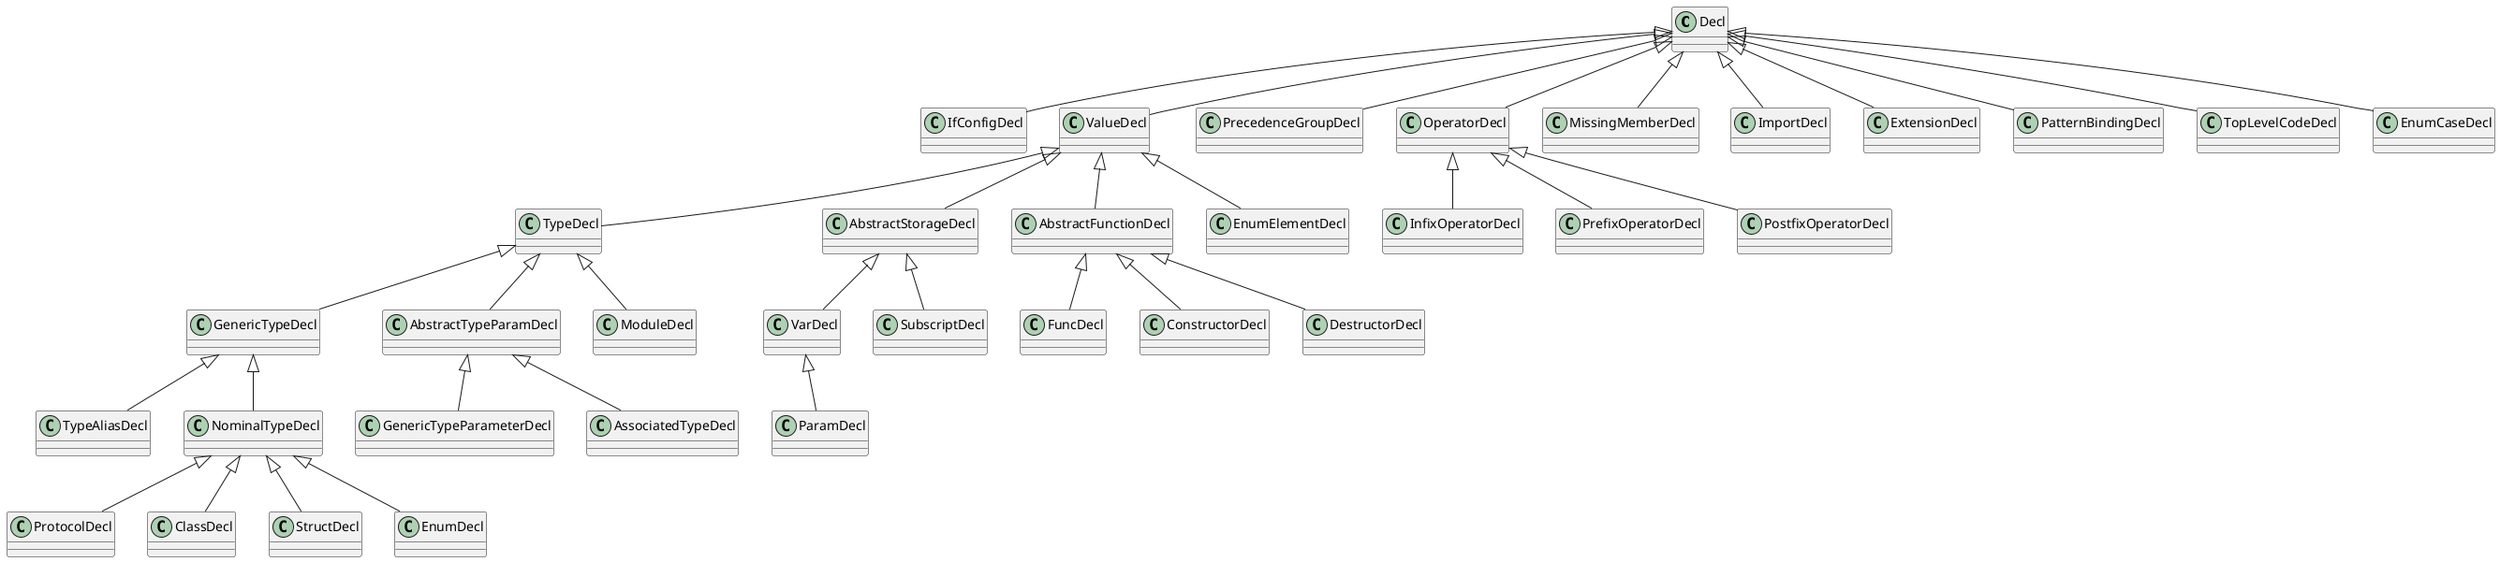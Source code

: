 @startuml

class Decl




class IfConfigDecl
class ValueDecl
class PrecedenceGroupDecl
class OperatorDecl
class MissingMemberDecl
class ImportDecl
class ExtensionDecl
class PatternBindingDecl
class TopLevelCodeDecl
class EnumCaseDecl

Decl <|-- IfConfigDecl
Decl <|-- ValueDecl
Decl <|-- PrecedenceGroupDecl
Decl <|-- OperatorDecl
Decl <|-- MissingMemberDecl
Decl <|-- ImportDecl
Decl <|-- ExtensionDecl
Decl <|-- PatternBindingDecl
Decl <|-- TopLevelCodeDecl
Decl <|-- EnumCaseDecl

'IfConfigのサブクラス
' なし

'ValueDeclのサブクラス
class TypeDecl
class AbstractStorageDecl
class AbstractFunctionDecl
class EnumElementDecl

ValueDecl <|-- TypeDecl
ValueDecl <|-- AbstractStorageDecl
ValueDecl <|-- AbstractFunctionDecl
ValueDecl <|-- EnumElementDecl

'PrecedenceGroupDeclのサブクラス
'なし

'OperatorDeclのサブクラス
class InfixOperatorDecl
class PrefixOperatorDecl
class PostfixOperatorDecl
OperatorDecl <|-- InfixOperatorDecl
OperatorDecl <|-- PrefixOperatorDecl
OperatorDecl <|-- PostfixOperatorDecl

' MissingMemberDeclのサブクラス
' なし

' ImportDeclのサブクラス
' なし

' ExtensionDeclのサブクラス
' なし

' PatternBindingDeclのサブクラス
' なし

' TopLevelCodeDeclのサブクラス
' なし

' EnumCaseDeclのサブクラス
' なし

' AbstractStorageDeclのサブクラス
class VarDecl
class SubscriptDecl
AbstractStorageDecl <|-- VarDecl
AbstractStorageDecl <|-- SubscriptDecl

' AbstractFunctionDeclのサブクラス
class FuncDecl
class ConstructorDecl
class DestructorDecl
AbstractFunctionDecl <|-- FuncDecl
AbstractFunctionDecl <|-- ConstructorDecl
AbstractFunctionDecl <|-- DestructorDecl

' VarDeclのサブクラス
class ParamDecl
VarDecl <|-- ParamDecl


'TypeDeclのサブクラス
class GenericTypeDecl
class AbstractTypeParamDecl
class ModuleDecl

TypeDecl <|-- GenericTypeDecl
TypeDecl <|-- AbstractTypeParamDecl
TypeDecl <|-- ModuleDecl

'GenericTypeDeclのサブクラス
class TypeAliasDecl
class NominalTypeDecl

GenericTypeDecl <|-- TypeAliasDecl
GenericTypeDecl <|-- NominalTypeDecl

'AbstractTypeParamDeclのサブクラス
class TypeAliasDecl
class NominalTypeDecl

AbstractTypeParamDecl <|-- GenericTypeParameterDecl
AbstractTypeParamDecl <|-- AssociatedTypeDecl

together {
  class EnumDecl
  class StructDecl
  class ClassDecl
  class ProtocolDecl
  NominalTypeDecl <|-- EnumDecl
  NominalTypeDecl <|-- StructDecl
  NominalTypeDecl <|-- ClassDecl
  NominalTypeDecl <|-- ProtocolDecl
}





@enduml
